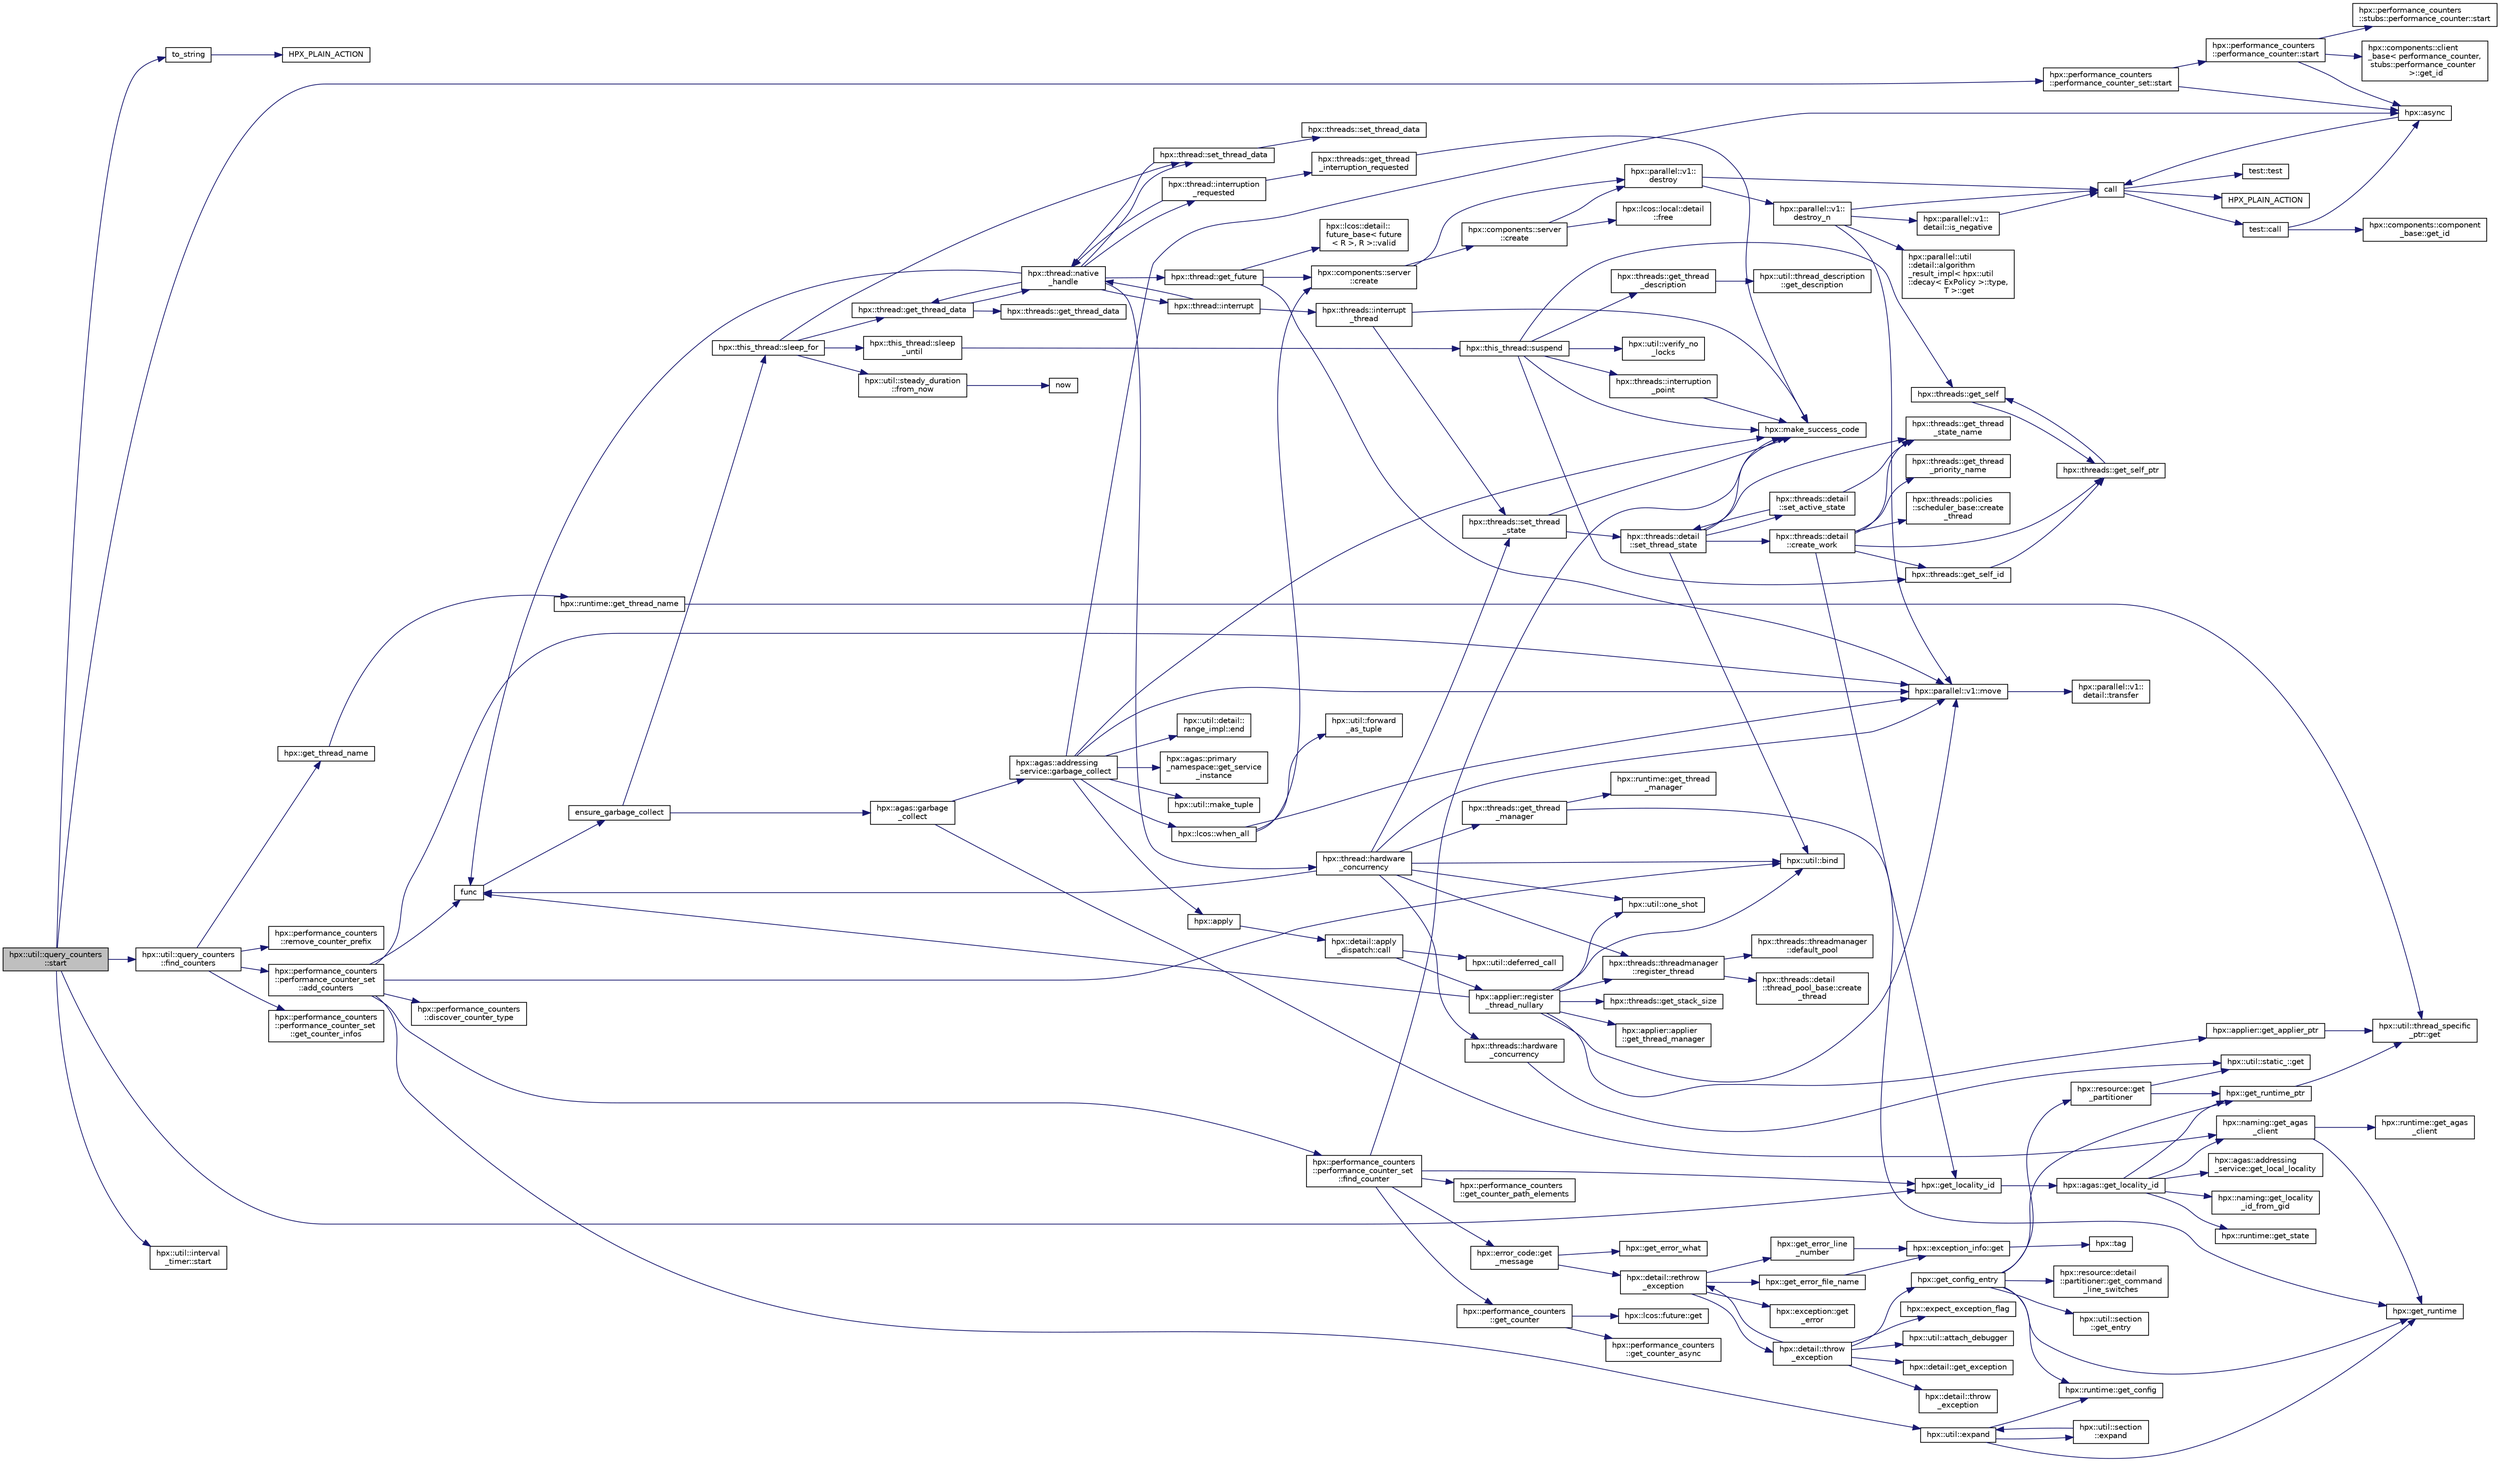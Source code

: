 digraph "hpx::util::query_counters::start"
{
  edge [fontname="Helvetica",fontsize="10",labelfontname="Helvetica",labelfontsize="10"];
  node [fontname="Helvetica",fontsize="10",shape=record];
  rankdir="LR";
  Node330 [label="hpx::util::query_counters\l::start",height=0.2,width=0.4,color="black", fillcolor="grey75", style="filled", fontcolor="black"];
  Node330 -> Node331 [color="midnightblue",fontsize="10",style="solid",fontname="Helvetica"];
  Node331 [label="to_string",height=0.2,width=0.4,color="black", fillcolor="white", style="filled",URL="$d4/d2c/make__continuation__1615_8cpp.html#acbdae3e81403e1ffc527c18dc1cd51dd"];
  Node331 -> Node332 [color="midnightblue",fontsize="10",style="solid",fontname="Helvetica"];
  Node332 [label="HPX_PLAIN_ACTION",height=0.2,width=0.4,color="black", fillcolor="white", style="filled",URL="$d4/d2c/make__continuation__1615_8cpp.html#a8b2f8a7c58b490fcb1260f36bac46541"];
  Node330 -> Node333 [color="midnightblue",fontsize="10",style="solid",fontname="Helvetica"];
  Node333 [label="hpx::get_locality_id",height=0.2,width=0.4,color="black", fillcolor="white", style="filled",URL="$d8/d83/namespacehpx.html#a158d7c54a657bb364c1704033010697b",tooltip="Return the number of the locality this function is being called from. "];
  Node333 -> Node334 [color="midnightblue",fontsize="10",style="solid",fontname="Helvetica"];
  Node334 [label="hpx::agas::get_locality_id",height=0.2,width=0.4,color="black", fillcolor="white", style="filled",URL="$dc/d54/namespacehpx_1_1agas.html#a491cc2ddecdf0f1a9129900caa6a4d3e"];
  Node334 -> Node335 [color="midnightblue",fontsize="10",style="solid",fontname="Helvetica"];
  Node335 [label="hpx::get_runtime_ptr",height=0.2,width=0.4,color="black", fillcolor="white", style="filled",URL="$d8/d83/namespacehpx.html#af29daf2bb3e01b4d6495a1742b6cce64"];
  Node335 -> Node336 [color="midnightblue",fontsize="10",style="solid",fontname="Helvetica"];
  Node336 [label="hpx::util::thread_specific\l_ptr::get",height=0.2,width=0.4,color="black", fillcolor="white", style="filled",URL="$d4/d4c/structhpx_1_1util_1_1thread__specific__ptr.html#a3b27d8520710478aa41d1f74206bdba9"];
  Node334 -> Node337 [color="midnightblue",fontsize="10",style="solid",fontname="Helvetica"];
  Node337 [label="hpx::runtime::get_state",height=0.2,width=0.4,color="black", fillcolor="white", style="filled",URL="$d0/d7b/classhpx_1_1runtime.html#ab405f80e060dac95d624520f38b0524c"];
  Node334 -> Node338 [color="midnightblue",fontsize="10",style="solid",fontname="Helvetica"];
  Node338 [label="hpx::naming::get_agas\l_client",height=0.2,width=0.4,color="black", fillcolor="white", style="filled",URL="$d4/dc9/namespacehpx_1_1naming.html#a0408fffd5d34b620712a801b0ae3b032"];
  Node338 -> Node339 [color="midnightblue",fontsize="10",style="solid",fontname="Helvetica"];
  Node339 [label="hpx::get_runtime",height=0.2,width=0.4,color="black", fillcolor="white", style="filled",URL="$d8/d83/namespacehpx.html#aef902cc6c7dd3b9fbadf34d1e850a070"];
  Node338 -> Node340 [color="midnightblue",fontsize="10",style="solid",fontname="Helvetica"];
  Node340 [label="hpx::runtime::get_agas\l_client",height=0.2,width=0.4,color="black", fillcolor="white", style="filled",URL="$d0/d7b/classhpx_1_1runtime.html#aeb5dddd30d6b9861669af8ad44d1a96a"];
  Node334 -> Node341 [color="midnightblue",fontsize="10",style="solid",fontname="Helvetica"];
  Node341 [label="hpx::agas::addressing\l_service::get_local_locality",height=0.2,width=0.4,color="black", fillcolor="white", style="filled",URL="$db/d58/structhpx_1_1agas_1_1addressing__service.html#ab52c19a37c2a7a006c6c15f90ad0539c"];
  Node334 -> Node342 [color="midnightblue",fontsize="10",style="solid",fontname="Helvetica"];
  Node342 [label="hpx::naming::get_locality\l_id_from_gid",height=0.2,width=0.4,color="black", fillcolor="white", style="filled",URL="$d4/dc9/namespacehpx_1_1naming.html#a7fd43037784560bd04fda9b49e33529f"];
  Node330 -> Node343 [color="midnightblue",fontsize="10",style="solid",fontname="Helvetica"];
  Node343 [label="hpx::util::query_counters\l::find_counters",height=0.2,width=0.4,color="black", fillcolor="white", style="filled",URL="$de/ddf/classhpx_1_1util_1_1query__counters.html#a5348e11b9ef51989bcebe43621816a28"];
  Node343 -> Node344 [color="midnightblue",fontsize="10",style="solid",fontname="Helvetica"];
  Node344 [label="hpx::performance_counters\l::performance_counter_set\l::add_counters",height=0.2,width=0.4,color="black", fillcolor="white", style="filled",URL="$df/d08/classhpx_1_1performance__counters_1_1performance__counter__set.html#a82a5e55260f2b6380aea7a67db23ee37"];
  Node344 -> Node345 [color="midnightblue",fontsize="10",style="solid",fontname="Helvetica"];
  Node345 [label="func",height=0.2,width=0.4,color="black", fillcolor="white", style="filled",URL="$d8/dfd/id__type__ref__counting__1032_8cpp.html#ab811b86ea5107ffb3351fcaa29d2c652"];
  Node345 -> Node346 [color="midnightblue",fontsize="10",style="solid",fontname="Helvetica"];
  Node346 [label="ensure_garbage_collect",height=0.2,width=0.4,color="black", fillcolor="white", style="filled",URL="$d8/dfd/id__type__ref__counting__1032_8cpp.html#a5264b94bf7c262ac0e521fb290d476d5"];
  Node346 -> Node347 [color="midnightblue",fontsize="10",style="solid",fontname="Helvetica"];
  Node347 [label="hpx::this_thread::sleep_for",height=0.2,width=0.4,color="black", fillcolor="white", style="filled",URL="$d9/d52/namespacehpx_1_1this__thread.html#afc042a5a5fa52eef2d1d177a343435cf"];
  Node347 -> Node348 [color="midnightblue",fontsize="10",style="solid",fontname="Helvetica"];
  Node348 [label="hpx::this_thread::sleep\l_until",height=0.2,width=0.4,color="black", fillcolor="white", style="filled",URL="$d9/d52/namespacehpx_1_1this__thread.html#ae12a853980115b23ff0ab8ca06622658"];
  Node348 -> Node349 [color="midnightblue",fontsize="10",style="solid",fontname="Helvetica"];
  Node349 [label="hpx::this_thread::suspend",height=0.2,width=0.4,color="black", fillcolor="white", style="filled",URL="$d9/d52/namespacehpx_1_1this__thread.html#aca220026fb3014c0881d129fe31c0073"];
  Node349 -> Node350 [color="midnightblue",fontsize="10",style="solid",fontname="Helvetica"];
  Node350 [label="hpx::threads::get_self",height=0.2,width=0.4,color="black", fillcolor="white", style="filled",URL="$d7/d28/namespacehpx_1_1threads.html#a07daf4d6d29233f20d66d41ab7b5b8e8"];
  Node350 -> Node351 [color="midnightblue",fontsize="10",style="solid",fontname="Helvetica"];
  Node351 [label="hpx::threads::get_self_ptr",height=0.2,width=0.4,color="black", fillcolor="white", style="filled",URL="$d7/d28/namespacehpx_1_1threads.html#a22877ae347ad884cde3a51397dad6c53"];
  Node351 -> Node350 [color="midnightblue",fontsize="10",style="solid",fontname="Helvetica"];
  Node349 -> Node352 [color="midnightblue",fontsize="10",style="solid",fontname="Helvetica"];
  Node352 [label="hpx::threads::get_self_id",height=0.2,width=0.4,color="black", fillcolor="white", style="filled",URL="$d7/d28/namespacehpx_1_1threads.html#afafe0f900b9fac3d4ed3c747625c1cfe"];
  Node352 -> Node351 [color="midnightblue",fontsize="10",style="solid",fontname="Helvetica"];
  Node349 -> Node353 [color="midnightblue",fontsize="10",style="solid",fontname="Helvetica"];
  Node353 [label="hpx::threads::interruption\l_point",height=0.2,width=0.4,color="black", fillcolor="white", style="filled",URL="$d7/d28/namespacehpx_1_1threads.html#ada6ec56a12b050707311d8c628089059"];
  Node353 -> Node354 [color="midnightblue",fontsize="10",style="solid",fontname="Helvetica"];
  Node354 [label="hpx::make_success_code",height=0.2,width=0.4,color="black", fillcolor="white", style="filled",URL="$d8/d83/namespacehpx.html#a0e8512a8f49e2a6c8185061181419d8f",tooltip="Returns error_code(hpx::success, \"success\", mode). "];
  Node349 -> Node355 [color="midnightblue",fontsize="10",style="solid",fontname="Helvetica"];
  Node355 [label="hpx::util::verify_no\l_locks",height=0.2,width=0.4,color="black", fillcolor="white", style="filled",URL="$df/dad/namespacehpx_1_1util.html#ae0e1837ee6f09b79b26c2e788d2e9fc9"];
  Node349 -> Node356 [color="midnightblue",fontsize="10",style="solid",fontname="Helvetica"];
  Node356 [label="hpx::threads::get_thread\l_description",height=0.2,width=0.4,color="black", fillcolor="white", style="filled",URL="$d7/d28/namespacehpx_1_1threads.html#a42fc18a7a680f4e8bc633a4b4c956701"];
  Node356 -> Node357 [color="midnightblue",fontsize="10",style="solid",fontname="Helvetica"];
  Node357 [label="hpx::util::thread_description\l::get_description",height=0.2,width=0.4,color="black", fillcolor="white", style="filled",URL="$df/d9e/structhpx_1_1util_1_1thread__description.html#a8c834e14eca6eb228188022577f9f952"];
  Node349 -> Node354 [color="midnightblue",fontsize="10",style="solid",fontname="Helvetica"];
  Node347 -> Node358 [color="midnightblue",fontsize="10",style="solid",fontname="Helvetica"];
  Node358 [label="hpx::util::steady_duration\l::from_now",height=0.2,width=0.4,color="black", fillcolor="white", style="filled",URL="$d9/d4f/classhpx_1_1util_1_1steady__duration.html#a0132206d767cd0f7395507b40111a153"];
  Node358 -> Node359 [color="midnightblue",fontsize="10",style="solid",fontname="Helvetica"];
  Node359 [label="now",height=0.2,width=0.4,color="black", fillcolor="white", style="filled",URL="$de/db3/1d__stencil__1__omp_8cpp.html#a89e9667753dccfac455bd37a7a3a7b16"];
  Node347 -> Node360 [color="midnightblue",fontsize="10",style="solid",fontname="Helvetica"];
  Node360 [label="hpx::thread::get_thread_data",height=0.2,width=0.4,color="black", fillcolor="white", style="filled",URL="$de/d9b/classhpx_1_1thread.html#a4535ef82cec3b953d2c941d20e3e3904"];
  Node360 -> Node361 [color="midnightblue",fontsize="10",style="solid",fontname="Helvetica"];
  Node361 [label="hpx::threads::get_thread_data",height=0.2,width=0.4,color="black", fillcolor="white", style="filled",URL="$d7/d28/namespacehpx_1_1threads.html#a8737931ff6303807225f735b2b384ae4"];
  Node360 -> Node362 [color="midnightblue",fontsize="10",style="solid",fontname="Helvetica"];
  Node362 [label="hpx::thread::native\l_handle",height=0.2,width=0.4,color="black", fillcolor="white", style="filled",URL="$de/d9b/classhpx_1_1thread.html#acf48190d264ab64c1c4ec99d0b421b5a"];
  Node362 -> Node363 [color="midnightblue",fontsize="10",style="solid",fontname="Helvetica"];
  Node363 [label="hpx::thread::hardware\l_concurrency",height=0.2,width=0.4,color="black", fillcolor="white", style="filled",URL="$de/d9b/classhpx_1_1thread.html#a8e4fff210e02485ba493bc3a2a956c03"];
  Node363 -> Node364 [color="midnightblue",fontsize="10",style="solid",fontname="Helvetica"];
  Node364 [label="hpx::threads::hardware\l_concurrency",height=0.2,width=0.4,color="black", fillcolor="white", style="filled",URL="$d7/d28/namespacehpx_1_1threads.html#aa8752a235478d2ad7b5ac467b63ab527"];
  Node364 -> Node365 [color="midnightblue",fontsize="10",style="solid",fontname="Helvetica"];
  Node365 [label="hpx::util::static_::get",height=0.2,width=0.4,color="black", fillcolor="white", style="filled",URL="$d3/dbb/structhpx_1_1util_1_1static__.html#a2967c633948a3bf17a3b5405ef5a8318"];
  Node363 -> Node345 [color="midnightblue",fontsize="10",style="solid",fontname="Helvetica"];
  Node363 -> Node366 [color="midnightblue",fontsize="10",style="solid",fontname="Helvetica"];
  Node366 [label="hpx::util::bind",height=0.2,width=0.4,color="black", fillcolor="white", style="filled",URL="$df/dad/namespacehpx_1_1util.html#ad844caedf82a0173d6909d910c3e48c6"];
  Node363 -> Node367 [color="midnightblue",fontsize="10",style="solid",fontname="Helvetica"];
  Node367 [label="hpx::util::one_shot",height=0.2,width=0.4,color="black", fillcolor="white", style="filled",URL="$df/dad/namespacehpx_1_1util.html#a273e61be42a72415291e0ec0a4f28c7a"];
  Node363 -> Node368 [color="midnightblue",fontsize="10",style="solid",fontname="Helvetica"];
  Node368 [label="hpx::parallel::v1::move",height=0.2,width=0.4,color="black", fillcolor="white", style="filled",URL="$db/db9/namespacehpx_1_1parallel_1_1v1.html#aa7c4ede081ce786c9d1eb1adff495cfc"];
  Node368 -> Node369 [color="midnightblue",fontsize="10",style="solid",fontname="Helvetica"];
  Node369 [label="hpx::parallel::v1::\ldetail::transfer",height=0.2,width=0.4,color="black", fillcolor="white", style="filled",URL="$d2/ddd/namespacehpx_1_1parallel_1_1v1_1_1detail.html#ab1b56a05e1885ca7cc7ffa1804dd2f3c"];
  Node363 -> Node370 [color="midnightblue",fontsize="10",style="solid",fontname="Helvetica"];
  Node370 [label="hpx::threads::get_thread\l_manager",height=0.2,width=0.4,color="black", fillcolor="white", style="filled",URL="$d7/d28/namespacehpx_1_1threads.html#a076973c3a53beadde7d967e22c4f6cce"];
  Node370 -> Node339 [color="midnightblue",fontsize="10",style="solid",fontname="Helvetica"];
  Node370 -> Node371 [color="midnightblue",fontsize="10",style="solid",fontname="Helvetica"];
  Node371 [label="hpx::runtime::get_thread\l_manager",height=0.2,width=0.4,color="black", fillcolor="white", style="filled",URL="$d0/d7b/classhpx_1_1runtime.html#a865b12d57fcd44a8d3dda3e35414f563"];
  Node363 -> Node372 [color="midnightblue",fontsize="10",style="solid",fontname="Helvetica"];
  Node372 [label="hpx::threads::threadmanager\l::register_thread",height=0.2,width=0.4,color="black", fillcolor="white", style="filled",URL="$d5/daa/classhpx_1_1threads_1_1threadmanager.html#a7f79c7578e08a60ca45eb276ce8133d8"];
  Node372 -> Node373 [color="midnightblue",fontsize="10",style="solid",fontname="Helvetica"];
  Node373 [label="hpx::threads::threadmanager\l::default_pool",height=0.2,width=0.4,color="black", fillcolor="white", style="filled",URL="$d5/daa/classhpx_1_1threads_1_1threadmanager.html#a851f067d03b5dd1c5e6a9a6a841e05df"];
  Node372 -> Node374 [color="midnightblue",fontsize="10",style="solid",fontname="Helvetica"];
  Node374 [label="hpx::threads::detail\l::thread_pool_base::create\l_thread",height=0.2,width=0.4,color="black", fillcolor="white", style="filled",URL="$de/dae/classhpx_1_1threads_1_1detail_1_1thread__pool__base.html#ad35d3779eef6f4528e62a26d71b34b34"];
  Node363 -> Node375 [color="midnightblue",fontsize="10",style="solid",fontname="Helvetica"];
  Node375 [label="hpx::threads::set_thread\l_state",height=0.2,width=0.4,color="black", fillcolor="white", style="filled",URL="$d7/d28/namespacehpx_1_1threads.html#ac0690ad16ad778bcc79dcd727cc33025",tooltip="Set the thread state of the thread referenced by the thread_id id. "];
  Node375 -> Node354 [color="midnightblue",fontsize="10",style="solid",fontname="Helvetica"];
  Node375 -> Node376 [color="midnightblue",fontsize="10",style="solid",fontname="Helvetica"];
  Node376 [label="hpx::threads::detail\l::set_thread_state",height=0.2,width=0.4,color="black", fillcolor="white", style="filled",URL="$d2/dd1/namespacehpx_1_1threads_1_1detail.html#af85ddc854c4a149bf1738eb1b111b9ab"];
  Node376 -> Node377 [color="midnightblue",fontsize="10",style="solid",fontname="Helvetica"];
  Node377 [label="hpx::threads::get_thread\l_state_name",height=0.2,width=0.4,color="black", fillcolor="white", style="filled",URL="$d7/d28/namespacehpx_1_1threads.html#a26f91ea8d2195f165c033241c5cd11db"];
  Node376 -> Node354 [color="midnightblue",fontsize="10",style="solid",fontname="Helvetica"];
  Node376 -> Node366 [color="midnightblue",fontsize="10",style="solid",fontname="Helvetica"];
  Node376 -> Node378 [color="midnightblue",fontsize="10",style="solid",fontname="Helvetica"];
  Node378 [label="hpx::threads::detail\l::set_active_state",height=0.2,width=0.4,color="black", fillcolor="white", style="filled",URL="$d2/dd1/namespacehpx_1_1threads_1_1detail.html#a45884a5bf04ad66a4f259231a3947e76"];
  Node378 -> Node377 [color="midnightblue",fontsize="10",style="solid",fontname="Helvetica"];
  Node378 -> Node376 [color="midnightblue",fontsize="10",style="solid",fontname="Helvetica"];
  Node376 -> Node379 [color="midnightblue",fontsize="10",style="solid",fontname="Helvetica"];
  Node379 [label="hpx::threads::detail\l::create_work",height=0.2,width=0.4,color="black", fillcolor="white", style="filled",URL="$d2/dd1/namespacehpx_1_1threads_1_1detail.html#ae22384a3c1b1a1940032fad068fb54b1"];
  Node379 -> Node377 [color="midnightblue",fontsize="10",style="solid",fontname="Helvetica"];
  Node379 -> Node380 [color="midnightblue",fontsize="10",style="solid",fontname="Helvetica"];
  Node380 [label="hpx::threads::get_thread\l_priority_name",height=0.2,width=0.4,color="black", fillcolor="white", style="filled",URL="$d7/d28/namespacehpx_1_1threads.html#a9c6b2fec0c1cf5b06ff83ce756ca6d42"];
  Node379 -> Node351 [color="midnightblue",fontsize="10",style="solid",fontname="Helvetica"];
  Node379 -> Node352 [color="midnightblue",fontsize="10",style="solid",fontname="Helvetica"];
  Node379 -> Node333 [color="midnightblue",fontsize="10",style="solid",fontname="Helvetica"];
  Node379 -> Node381 [color="midnightblue",fontsize="10",style="solid",fontname="Helvetica"];
  Node381 [label="hpx::threads::policies\l::scheduler_base::create\l_thread",height=0.2,width=0.4,color="black", fillcolor="white", style="filled",URL="$dd/d7e/structhpx_1_1threads_1_1policies_1_1scheduler__base.html#ad3b05cd7f363cc8e8410ce368c3794e0"];
  Node362 -> Node382 [color="midnightblue",fontsize="10",style="solid",fontname="Helvetica"];
  Node382 [label="hpx::thread::interrupt",height=0.2,width=0.4,color="black", fillcolor="white", style="filled",URL="$de/d9b/classhpx_1_1thread.html#ac34d0d033aa743c476a79dbc2e1a8a39"];
  Node382 -> Node383 [color="midnightblue",fontsize="10",style="solid",fontname="Helvetica"];
  Node383 [label="hpx::threads::interrupt\l_thread",height=0.2,width=0.4,color="black", fillcolor="white", style="filled",URL="$d7/d28/namespacehpx_1_1threads.html#a6bdda1a2aab61b9b13d274b5155d7e73"];
  Node383 -> Node354 [color="midnightblue",fontsize="10",style="solid",fontname="Helvetica"];
  Node383 -> Node375 [color="midnightblue",fontsize="10",style="solid",fontname="Helvetica"];
  Node382 -> Node362 [color="midnightblue",fontsize="10",style="solid",fontname="Helvetica"];
  Node362 -> Node384 [color="midnightblue",fontsize="10",style="solid",fontname="Helvetica"];
  Node384 [label="hpx::thread::interruption\l_requested",height=0.2,width=0.4,color="black", fillcolor="white", style="filled",URL="$de/d9b/classhpx_1_1thread.html#a33276bb4c20bbb0b1978944e18ef71b8"];
  Node384 -> Node385 [color="midnightblue",fontsize="10",style="solid",fontname="Helvetica"];
  Node385 [label="hpx::threads::get_thread\l_interruption_requested",height=0.2,width=0.4,color="black", fillcolor="white", style="filled",URL="$d7/d28/namespacehpx_1_1threads.html#ae64a7fdb8b5c8bac7be0c8282672a03b"];
  Node385 -> Node354 [color="midnightblue",fontsize="10",style="solid",fontname="Helvetica"];
  Node384 -> Node362 [color="midnightblue",fontsize="10",style="solid",fontname="Helvetica"];
  Node362 -> Node386 [color="midnightblue",fontsize="10",style="solid",fontname="Helvetica"];
  Node386 [label="hpx::thread::get_future",height=0.2,width=0.4,color="black", fillcolor="white", style="filled",URL="$de/d9b/classhpx_1_1thread.html#a87fdb0d8da826366fc190ed224900a64"];
  Node386 -> Node387 [color="midnightblue",fontsize="10",style="solid",fontname="Helvetica"];
  Node387 [label="hpx::lcos::detail::\lfuture_base\< future\l\< R \>, R \>::valid",height=0.2,width=0.4,color="black", fillcolor="white", style="filled",URL="$d5/dd7/classhpx_1_1lcos_1_1detail_1_1future__base.html#aaf7beb7374815614363033bd96573e75"];
  Node386 -> Node388 [color="midnightblue",fontsize="10",style="solid",fontname="Helvetica"];
  Node388 [label="hpx::components::server\l::create",height=0.2,width=0.4,color="black", fillcolor="white", style="filled",URL="$d2/da2/namespacehpx_1_1components_1_1server.html#ac776c89f3d68ceb910e8cee9fa937ab4",tooltip="Create arrays of components using their default constructor. "];
  Node388 -> Node389 [color="midnightblue",fontsize="10",style="solid",fontname="Helvetica"];
  Node389 [label="hpx::components::server\l::create",height=0.2,width=0.4,color="black", fillcolor="white", style="filled",URL="$d2/da2/namespacehpx_1_1components_1_1server.html#a77d26de181c97b444565e230577981bd"];
  Node389 -> Node390 [color="midnightblue",fontsize="10",style="solid",fontname="Helvetica"];
  Node390 [label="hpx::lcos::local::detail\l::free",height=0.2,width=0.4,color="black", fillcolor="white", style="filled",URL="$d4/dcb/namespacehpx_1_1lcos_1_1local_1_1detail.html#a55a940f019734e9bb045dc123cd80e48"];
  Node389 -> Node391 [color="midnightblue",fontsize="10",style="solid",fontname="Helvetica"];
  Node391 [label="hpx::parallel::v1::\ldestroy",height=0.2,width=0.4,color="black", fillcolor="white", style="filled",URL="$db/db9/namespacehpx_1_1parallel_1_1v1.html#acf303558375048e8a7cc9a2c2e09477f"];
  Node391 -> Node392 [color="midnightblue",fontsize="10",style="solid",fontname="Helvetica"];
  Node392 [label="call",height=0.2,width=0.4,color="black", fillcolor="white", style="filled",URL="$d2/d67/promise__1620_8cpp.html#a58357f0b82bc761e1d0b9091ed563a70"];
  Node392 -> Node393 [color="midnightblue",fontsize="10",style="solid",fontname="Helvetica"];
  Node393 [label="test::test",height=0.2,width=0.4,color="black", fillcolor="white", style="filled",URL="$d8/d89/structtest.html#ab42d5ece712d716b04cb3f686f297a26"];
  Node392 -> Node394 [color="midnightblue",fontsize="10",style="solid",fontname="Helvetica"];
  Node394 [label="HPX_PLAIN_ACTION",height=0.2,width=0.4,color="black", fillcolor="white", style="filled",URL="$d2/d67/promise__1620_8cpp.html#ab96aab827a4b1fcaf66cfe0ba83fef23"];
  Node392 -> Node395 [color="midnightblue",fontsize="10",style="solid",fontname="Helvetica"];
  Node395 [label="test::call",height=0.2,width=0.4,color="black", fillcolor="white", style="filled",URL="$d8/d89/structtest.html#aeb29e7ed6518b9426ccf1344c52620ae"];
  Node395 -> Node396 [color="midnightblue",fontsize="10",style="solid",fontname="Helvetica"];
  Node396 [label="hpx::async",height=0.2,width=0.4,color="black", fillcolor="white", style="filled",URL="$d8/d83/namespacehpx.html#acb7d8e37b73b823956ce144f9a57eaa4"];
  Node396 -> Node392 [color="midnightblue",fontsize="10",style="solid",fontname="Helvetica"];
  Node395 -> Node397 [color="midnightblue",fontsize="10",style="solid",fontname="Helvetica"];
  Node397 [label="hpx::components::component\l_base::get_id",height=0.2,width=0.4,color="black", fillcolor="white", style="filled",URL="$d2/de6/classhpx_1_1components_1_1component__base.html#a4c8fd93514039bdf01c48d66d82b19cd"];
  Node391 -> Node398 [color="midnightblue",fontsize="10",style="solid",fontname="Helvetica"];
  Node398 [label="hpx::parallel::v1::\ldestroy_n",height=0.2,width=0.4,color="black", fillcolor="white", style="filled",URL="$db/db9/namespacehpx_1_1parallel_1_1v1.html#a71d0691132a300690163f5636bcd5bd3"];
  Node398 -> Node399 [color="midnightblue",fontsize="10",style="solid",fontname="Helvetica"];
  Node399 [label="hpx::parallel::v1::\ldetail::is_negative",height=0.2,width=0.4,color="black", fillcolor="white", style="filled",URL="$d2/ddd/namespacehpx_1_1parallel_1_1v1_1_1detail.html#adf2e40fc4b20ad0fd442ee3118a4d527"];
  Node399 -> Node392 [color="midnightblue",fontsize="10",style="solid",fontname="Helvetica"];
  Node398 -> Node400 [color="midnightblue",fontsize="10",style="solid",fontname="Helvetica"];
  Node400 [label="hpx::parallel::util\l::detail::algorithm\l_result_impl\< hpx::util\l::decay\< ExPolicy \>::type,\l T \>::get",height=0.2,width=0.4,color="black", fillcolor="white", style="filled",URL="$d2/d42/structhpx_1_1parallel_1_1util_1_1detail_1_1algorithm__result__impl.html#ab5b051e8ec74eff5e0e62fd63f5d377e"];
  Node398 -> Node368 [color="midnightblue",fontsize="10",style="solid",fontname="Helvetica"];
  Node398 -> Node392 [color="midnightblue",fontsize="10",style="solid",fontname="Helvetica"];
  Node388 -> Node391 [color="midnightblue",fontsize="10",style="solid",fontname="Helvetica"];
  Node386 -> Node368 [color="midnightblue",fontsize="10",style="solid",fontname="Helvetica"];
  Node362 -> Node360 [color="midnightblue",fontsize="10",style="solid",fontname="Helvetica"];
  Node362 -> Node401 [color="midnightblue",fontsize="10",style="solid",fontname="Helvetica"];
  Node401 [label="hpx::thread::set_thread_data",height=0.2,width=0.4,color="black", fillcolor="white", style="filled",URL="$de/d9b/classhpx_1_1thread.html#a7317a3cf5251f3b33c990449570d4cea"];
  Node401 -> Node402 [color="midnightblue",fontsize="10",style="solid",fontname="Helvetica"];
  Node402 [label="hpx::threads::set_thread_data",height=0.2,width=0.4,color="black", fillcolor="white", style="filled",URL="$d7/d28/namespacehpx_1_1threads.html#a00a625acc149fce3ae38e4340454acf7"];
  Node401 -> Node362 [color="midnightblue",fontsize="10",style="solid",fontname="Helvetica"];
  Node362 -> Node345 [color="midnightblue",fontsize="10",style="solid",fontname="Helvetica"];
  Node347 -> Node401 [color="midnightblue",fontsize="10",style="solid",fontname="Helvetica"];
  Node346 -> Node403 [color="midnightblue",fontsize="10",style="solid",fontname="Helvetica"];
  Node403 [label="hpx::agas::garbage\l_collect",height=0.2,width=0.4,color="black", fillcolor="white", style="filled",URL="$dc/d54/namespacehpx_1_1agas.html#a951337adc4f9bd6df00a50737468e911"];
  Node403 -> Node338 [color="midnightblue",fontsize="10",style="solid",fontname="Helvetica"];
  Node403 -> Node404 [color="midnightblue",fontsize="10",style="solid",fontname="Helvetica"];
  Node404 [label="hpx::agas::addressing\l_service::garbage_collect",height=0.2,width=0.4,color="black", fillcolor="white", style="filled",URL="$db/d58/structhpx_1_1agas_1_1addressing__service.html#a87dcae0eacf6e62d5103ebf516d86f63"];
  Node404 -> Node354 [color="midnightblue",fontsize="10",style="solid",fontname="Helvetica"];
  Node404 -> Node405 [color="midnightblue",fontsize="10",style="solid",fontname="Helvetica"];
  Node405 [label="hpx::agas::primary\l_namespace::get_service\l_instance",height=0.2,width=0.4,color="black", fillcolor="white", style="filled",URL="$d1/d43/structhpx_1_1agas_1_1primary__namespace.html#a7630ff0f30ff8c23b13b4672c5350e2e"];
  Node404 -> Node406 [color="midnightblue",fontsize="10",style="solid",fontname="Helvetica"];
  Node406 [label="hpx::util::make_tuple",height=0.2,width=0.4,color="black", fillcolor="white", style="filled",URL="$df/dad/namespacehpx_1_1util.html#a06fa74211a987d208e013f400a9f5328"];
  Node404 -> Node407 [color="midnightblue",fontsize="10",style="solid",fontname="Helvetica"];
  Node407 [label="hpx::util::detail::\lrange_impl::end",height=0.2,width=0.4,color="black", fillcolor="white", style="filled",URL="$d4/d4a/namespacehpx_1_1util_1_1detail_1_1range__impl.html#afb2ea48b0902f52ee4d8b764807b4316"];
  Node404 -> Node408 [color="midnightblue",fontsize="10",style="solid",fontname="Helvetica"];
  Node408 [label="hpx::apply",height=0.2,width=0.4,color="black", fillcolor="white", style="filled",URL="$d8/d83/namespacehpx.html#aa87762f0db0731d385f3fdfdb25d59fc"];
  Node408 -> Node409 [color="midnightblue",fontsize="10",style="solid",fontname="Helvetica"];
  Node409 [label="hpx::detail::apply\l_dispatch::call",height=0.2,width=0.4,color="black", fillcolor="white", style="filled",URL="$db/de8/structhpx_1_1detail_1_1apply__dispatch.html#a0755fab16d281e74bcff0f8045be9459"];
  Node409 -> Node410 [color="midnightblue",fontsize="10",style="solid",fontname="Helvetica"];
  Node410 [label="hpx::applier::register\l_thread_nullary",height=0.2,width=0.4,color="black", fillcolor="white", style="filled",URL="$d8/dcb/namespacehpx_1_1applier.html#a401cd1145927e58d74d1eb52aaccd936"];
  Node410 -> Node411 [color="midnightblue",fontsize="10",style="solid",fontname="Helvetica"];
  Node411 [label="hpx::applier::get_applier_ptr",height=0.2,width=0.4,color="black", fillcolor="white", style="filled",URL="$d8/dcb/namespacehpx_1_1applier.html#a617483cf2b77ad3a0aa428ade7b35299"];
  Node411 -> Node336 [color="midnightblue",fontsize="10",style="solid",fontname="Helvetica"];
  Node410 -> Node345 [color="midnightblue",fontsize="10",style="solid",fontname="Helvetica"];
  Node410 -> Node366 [color="midnightblue",fontsize="10",style="solid",fontname="Helvetica"];
  Node410 -> Node367 [color="midnightblue",fontsize="10",style="solid",fontname="Helvetica"];
  Node410 -> Node368 [color="midnightblue",fontsize="10",style="solid",fontname="Helvetica"];
  Node410 -> Node412 [color="midnightblue",fontsize="10",style="solid",fontname="Helvetica"];
  Node412 [label="hpx::threads::get_stack_size",height=0.2,width=0.4,color="black", fillcolor="white", style="filled",URL="$d7/d28/namespacehpx_1_1threads.html#af597241b3c2785150be206737ca04aa6",tooltip="The get_stack_size function is part of the thread related API. It. "];
  Node410 -> Node413 [color="midnightblue",fontsize="10",style="solid",fontname="Helvetica"];
  Node413 [label="hpx::applier::applier\l::get_thread_manager",height=0.2,width=0.4,color="black", fillcolor="white", style="filled",URL="$da/dcb/classhpx_1_1applier_1_1applier.html#acc36d583973701e573be39da97bba866",tooltip="Access the thread-manager instance associated with this applier. "];
  Node410 -> Node372 [color="midnightblue",fontsize="10",style="solid",fontname="Helvetica"];
  Node409 -> Node414 [color="midnightblue",fontsize="10",style="solid",fontname="Helvetica"];
  Node414 [label="hpx::util::deferred_call",height=0.2,width=0.4,color="black", fillcolor="white", style="filled",URL="$df/dad/namespacehpx_1_1util.html#acdded623c658a7a3436f7e76bc9d881c"];
  Node404 -> Node368 [color="midnightblue",fontsize="10",style="solid",fontname="Helvetica"];
  Node404 -> Node396 [color="midnightblue",fontsize="10",style="solid",fontname="Helvetica"];
  Node404 -> Node415 [color="midnightblue",fontsize="10",style="solid",fontname="Helvetica"];
  Node415 [label="hpx::lcos::when_all",height=0.2,width=0.4,color="black", fillcolor="white", style="filled",URL="$d2/dc9/namespacehpx_1_1lcos.html#a1a6fb024d8690923fb185d5aee204d54"];
  Node415 -> Node416 [color="midnightblue",fontsize="10",style="solid",fontname="Helvetica"];
  Node416 [label="hpx::util::forward\l_as_tuple",height=0.2,width=0.4,color="black", fillcolor="white", style="filled",URL="$df/dad/namespacehpx_1_1util.html#ab7c31e3f24c3302a4f67b6735a6fa597"];
  Node415 -> Node368 [color="midnightblue",fontsize="10",style="solid",fontname="Helvetica"];
  Node415 -> Node388 [color="midnightblue",fontsize="10",style="solid",fontname="Helvetica"];
  Node344 -> Node366 [color="midnightblue",fontsize="10",style="solid",fontname="Helvetica"];
  Node344 -> Node417 [color="midnightblue",fontsize="10",style="solid",fontname="Helvetica"];
  Node417 [label="hpx::performance_counters\l::performance_counter_set\l::find_counter",height=0.2,width=0.4,color="black", fillcolor="white", style="filled",URL="$df/d08/classhpx_1_1performance__counters_1_1performance__counter__set.html#a848fe9c57582888c33da9340854c43ae"];
  Node417 -> Node418 [color="midnightblue",fontsize="10",style="solid",fontname="Helvetica"];
  Node418 [label="hpx::performance_counters\l::get_counter_path_elements",height=0.2,width=0.4,color="black", fillcolor="white", style="filled",URL="$d0/d36/namespacehpx_1_1performance__counters.html#a20efd215ad44c2a1d6bf36731b07094c",tooltip="Fill the given counter_path_elements instance from the given full name of a counter. "];
  Node417 -> Node333 [color="midnightblue",fontsize="10",style="solid",fontname="Helvetica"];
  Node417 -> Node354 [color="midnightblue",fontsize="10",style="solid",fontname="Helvetica"];
  Node417 -> Node419 [color="midnightblue",fontsize="10",style="solid",fontname="Helvetica"];
  Node419 [label="hpx::performance_counters\l::get_counter",height=0.2,width=0.4,color="black", fillcolor="white", style="filled",URL="$d0/d36/namespacehpx_1_1performance__counters.html#ab7849064e361c28c8975a47717e5f05e"];
  Node419 -> Node420 [color="midnightblue",fontsize="10",style="solid",fontname="Helvetica"];
  Node420 [label="hpx::performance_counters\l::get_counter_async",height=0.2,width=0.4,color="black", fillcolor="white", style="filled",URL="$d0/d36/namespacehpx_1_1performance__counters.html#aa69496dbba46619d8d3179c86801f1c7",tooltip="Get the global id of an existing performance counter, if the counter does not exist yet..."];
  Node419 -> Node421 [color="midnightblue",fontsize="10",style="solid",fontname="Helvetica"];
  Node421 [label="hpx::lcos::future::get",height=0.2,width=0.4,color="black", fillcolor="white", style="filled",URL="$d0/d33/classhpx_1_1lcos_1_1future.html#a8c28269486d5620ac48af349f17bb41c"];
  Node417 -> Node422 [color="midnightblue",fontsize="10",style="solid",fontname="Helvetica"];
  Node422 [label="hpx::error_code::get\l_message",height=0.2,width=0.4,color="black", fillcolor="white", style="filled",URL="$d0/ddf/classhpx_1_1error__code.html#a70ab613bf2dfd57edc658b4acc680a63"];
  Node422 -> Node423 [color="midnightblue",fontsize="10",style="solid",fontname="Helvetica"];
  Node423 [label="hpx::detail::rethrow\l_exception",height=0.2,width=0.4,color="black", fillcolor="white", style="filled",URL="$d5/dbe/namespacehpx_1_1detail.html#aee8c9834a58f5c303ab3458b3b47d557"];
  Node423 -> Node424 [color="midnightblue",fontsize="10",style="solid",fontname="Helvetica"];
  Node424 [label="hpx::detail::throw\l_exception",height=0.2,width=0.4,color="black", fillcolor="white", style="filled",URL="$d5/dbe/namespacehpx_1_1detail.html#a6366f24c7da7fddd56679cb4f108689d"];
  Node424 -> Node425 [color="midnightblue",fontsize="10",style="solid",fontname="Helvetica"];
  Node425 [label="hpx::expect_exception_flag",height=0.2,width=0.4,color="black", fillcolor="white", style="filled",URL="$d8/d83/namespacehpx.html#ab67c753a0a830fd90332e88a18377f90"];
  Node424 -> Node426 [color="midnightblue",fontsize="10",style="solid",fontname="Helvetica"];
  Node426 [label="hpx::get_config_entry",height=0.2,width=0.4,color="black", fillcolor="white", style="filled",URL="$d8/d83/namespacehpx.html#a097240e6744bc8905f708932da401835",tooltip="Retrieve the string value of a configuration entry given by key. "];
  Node426 -> Node335 [color="midnightblue",fontsize="10",style="solid",fontname="Helvetica"];
  Node426 -> Node339 [color="midnightblue",fontsize="10",style="solid",fontname="Helvetica"];
  Node426 -> Node427 [color="midnightblue",fontsize="10",style="solid",fontname="Helvetica"];
  Node427 [label="hpx::runtime::get_config",height=0.2,width=0.4,color="black", fillcolor="white", style="filled",URL="$d0/d7b/classhpx_1_1runtime.html#a0bfe0241e54b1fe1dd4ec181d944de43",tooltip="access configuration information "];
  Node426 -> Node428 [color="midnightblue",fontsize="10",style="solid",fontname="Helvetica"];
  Node428 [label="hpx::util::section\l::get_entry",height=0.2,width=0.4,color="black", fillcolor="white", style="filled",URL="$dd/de4/classhpx_1_1util_1_1section.html#a02ac2ca2a4490347405dec03df46af88"];
  Node426 -> Node429 [color="midnightblue",fontsize="10",style="solid",fontname="Helvetica"];
  Node429 [label="hpx::resource::get\l_partitioner",height=0.2,width=0.4,color="black", fillcolor="white", style="filled",URL="$dd/da5/namespacehpx_1_1resource.html#af91354c369d9a22a00581d6b6da7d0ee"];
  Node429 -> Node365 [color="midnightblue",fontsize="10",style="solid",fontname="Helvetica"];
  Node429 -> Node335 [color="midnightblue",fontsize="10",style="solid",fontname="Helvetica"];
  Node426 -> Node430 [color="midnightblue",fontsize="10",style="solid",fontname="Helvetica"];
  Node430 [label="hpx::resource::detail\l::partitioner::get_command\l_line_switches",height=0.2,width=0.4,color="black", fillcolor="white", style="filled",URL="$d0/dab/classhpx_1_1resource_1_1detail_1_1partitioner.html#a16fe01dd59b2c89bd556788b5713522e"];
  Node424 -> Node431 [color="midnightblue",fontsize="10",style="solid",fontname="Helvetica"];
  Node431 [label="hpx::util::attach_debugger",height=0.2,width=0.4,color="black", fillcolor="white", style="filled",URL="$df/dad/namespacehpx_1_1util.html#a4d53a5f5c04d022a87d71b19af5d14f3"];
  Node424 -> Node423 [color="midnightblue",fontsize="10",style="solid",fontname="Helvetica"];
  Node424 -> Node432 [color="midnightblue",fontsize="10",style="solid",fontname="Helvetica"];
  Node432 [label="hpx::detail::get_exception",height=0.2,width=0.4,color="black", fillcolor="white", style="filled",URL="$d5/dbe/namespacehpx_1_1detail.html#aeddff6225bf1465af33dd657d550796b"];
  Node424 -> Node433 [color="midnightblue",fontsize="10",style="solid",fontname="Helvetica"];
  Node433 [label="hpx::detail::throw\l_exception",height=0.2,width=0.4,color="black", fillcolor="white", style="filled",URL="$d5/dbe/namespacehpx_1_1detail.html#a2ae7ed92c53dbd2adaa2ae33d3433370"];
  Node423 -> Node434 [color="midnightblue",fontsize="10",style="solid",fontname="Helvetica"];
  Node434 [label="hpx::exception::get\l_error",height=0.2,width=0.4,color="black", fillcolor="white", style="filled",URL="$de/d25/classhpx_1_1exception.html#a427fc21f422d4a796cf7e8f7b74c1fe1"];
  Node423 -> Node435 [color="midnightblue",fontsize="10",style="solid",fontname="Helvetica"];
  Node435 [label="hpx::get_error_file_name",height=0.2,width=0.4,color="black", fillcolor="white", style="filled",URL="$d8/d83/namespacehpx.html#a0af92c8ff70bbc40c078ef06a2ff4647",tooltip="Return the (source code) file name of the function from which the exception was thrown. "];
  Node435 -> Node436 [color="midnightblue",fontsize="10",style="solid",fontname="Helvetica"];
  Node436 [label="hpx::exception_info::get",height=0.2,width=0.4,color="black", fillcolor="white", style="filled",URL="$d9/dd9/classhpx_1_1exception__info.html#a5185a3dd356feafdff056cc4004d15b4"];
  Node436 -> Node437 [color="midnightblue",fontsize="10",style="solid",fontname="Helvetica"];
  Node437 [label="hpx::tag",height=0.2,width=0.4,color="black", fillcolor="white", style="filled",URL="$d8/d83/namespacehpx.html#ab8a2c6d15512607b77dc35c2cbffbd24"];
  Node423 -> Node438 [color="midnightblue",fontsize="10",style="solid",fontname="Helvetica"];
  Node438 [label="hpx::get_error_line\l_number",height=0.2,width=0.4,color="black", fillcolor="white", style="filled",URL="$d8/d83/namespacehpx.html#ae0112fceccd5a51798ed81d88906468e",tooltip="Return the line number in the (source code) file of the function from which the exception was thrown..."];
  Node438 -> Node436 [color="midnightblue",fontsize="10",style="solid",fontname="Helvetica"];
  Node422 -> Node439 [color="midnightblue",fontsize="10",style="solid",fontname="Helvetica"];
  Node439 [label="hpx::get_error_what",height=0.2,width=0.4,color="black", fillcolor="white", style="filled",URL="$d8/d83/namespacehpx.html#ad28bf0e2a07a99c4d3eedaf1339af32c",tooltip="Return the error message of the thrown exception. "];
  Node344 -> Node440 [color="midnightblue",fontsize="10",style="solid",fontname="Helvetica"];
  Node440 [label="hpx::util::expand",height=0.2,width=0.4,color="black", fillcolor="white", style="filled",URL="$df/dad/namespacehpx_1_1util.html#ac476e97ca5c1dec44106cb68a534ea22"];
  Node440 -> Node339 [color="midnightblue",fontsize="10",style="solid",fontname="Helvetica"];
  Node440 -> Node427 [color="midnightblue",fontsize="10",style="solid",fontname="Helvetica"];
  Node440 -> Node441 [color="midnightblue",fontsize="10",style="solid",fontname="Helvetica"];
  Node441 [label="hpx::util::section\l::expand",height=0.2,width=0.4,color="black", fillcolor="white", style="filled",URL="$dd/de4/classhpx_1_1util_1_1section.html#aeee54430eca7e62d11765c45d1c58420"];
  Node441 -> Node440 [color="midnightblue",fontsize="10",style="solid",fontname="Helvetica"];
  Node344 -> Node442 [color="midnightblue",fontsize="10",style="solid",fontname="Helvetica"];
  Node442 [label="hpx::performance_counters\l::discover_counter_type",height=0.2,width=0.4,color="black", fillcolor="white", style="filled",URL="$d0/d36/namespacehpx_1_1performance__counters.html#a790341c5b1fd81ec20123edc6003dcb5",tooltip="Call the supplied function for the given registered counter type. "];
  Node344 -> Node368 [color="midnightblue",fontsize="10",style="solid",fontname="Helvetica"];
  Node343 -> Node443 [color="midnightblue",fontsize="10",style="solid",fontname="Helvetica"];
  Node443 [label="hpx::performance_counters\l::performance_counter_set\l::get_counter_infos",height=0.2,width=0.4,color="black", fillcolor="white", style="filled",URL="$df/d08/classhpx_1_1performance__counters_1_1performance__counter__set.html#ac01d4352cfe0da245b7f38aa4d010888",tooltip="Retrieve the counter infos for all counters in this set. "];
  Node343 -> Node444 [color="midnightblue",fontsize="10",style="solid",fontname="Helvetica"];
  Node444 [label="hpx::performance_counters\l::remove_counter_prefix",height=0.2,width=0.4,color="black", fillcolor="white", style="filled",URL="$d0/d36/namespacehpx_1_1performance__counters.html#a3a9aa99b61eb1a675a13a18bf395bb2d"];
  Node343 -> Node445 [color="midnightblue",fontsize="10",style="solid",fontname="Helvetica"];
  Node445 [label="hpx::get_thread_name",height=0.2,width=0.4,color="black", fillcolor="white", style="filled",URL="$d8/d83/namespacehpx.html#aaa2a7b43b2655775e3811d5a3f9c0f5e",tooltip="Return the name of the calling thread. "];
  Node445 -> Node446 [color="midnightblue",fontsize="10",style="solid",fontname="Helvetica"];
  Node446 [label="hpx::runtime::get_thread_name",height=0.2,width=0.4,color="black", fillcolor="white", style="filled",URL="$d0/d7b/classhpx_1_1runtime.html#adeb6fca03ce5ab9019872891481aa31f",tooltip="Return the name of the calling thread. "];
  Node446 -> Node336 [color="midnightblue",fontsize="10",style="solid",fontname="Helvetica"];
  Node330 -> Node447 [color="midnightblue",fontsize="10",style="solid",fontname="Helvetica"];
  Node447 [label="hpx::performance_counters\l::performance_counter_set::start",height=0.2,width=0.4,color="black", fillcolor="white", style="filled",URL="$df/d08/classhpx_1_1performance__counters_1_1performance__counter__set.html#a14a2f199884cf6c7bc920d2764a0bb26",tooltip="Start all counters in this set. "];
  Node447 -> Node448 [color="midnightblue",fontsize="10",style="solid",fontname="Helvetica"];
  Node448 [label="hpx::performance_counters\l::performance_counter::start",height=0.2,width=0.4,color="black", fillcolor="white", style="filled",URL="$db/d1c/structhpx_1_1performance__counters_1_1performance__counter.html#a0a326323fa3970f58741061cd11f79a9"];
  Node448 -> Node449 [color="midnightblue",fontsize="10",style="solid",fontname="Helvetica"];
  Node449 [label="hpx::performance_counters\l::stubs::performance_counter::start",height=0.2,width=0.4,color="black", fillcolor="white", style="filled",URL="$dc/d43/structhpx_1_1performance__counters_1_1stubs_1_1performance__counter.html#ac36c4e2fb5e6ae735abffaf90eee5017"];
  Node448 -> Node396 [color="midnightblue",fontsize="10",style="solid",fontname="Helvetica"];
  Node448 -> Node450 [color="midnightblue",fontsize="10",style="solid",fontname="Helvetica"];
  Node450 [label="hpx::components::client\l_base\< performance_counter,\l stubs::performance_counter\l \>::get_id",height=0.2,width=0.4,color="black", fillcolor="white", style="filled",URL="$d9/dad/classhpx_1_1components_1_1client__base.html#a0cdfe4b8fed578eb1ce34222c0f07b03"];
  Node447 -> Node396 [color="midnightblue",fontsize="10",style="solid",fontname="Helvetica"];
  Node330 -> Node451 [color="midnightblue",fontsize="10",style="solid",fontname="Helvetica"];
  Node451 [label="hpx::util::interval\l_timer::start",height=0.2,width=0.4,color="black", fillcolor="white", style="filled",URL="$dc/d46/classhpx_1_1util_1_1interval__timer.html#afdfea4a780dfa8d835b8a15f38e6b700"];
}

